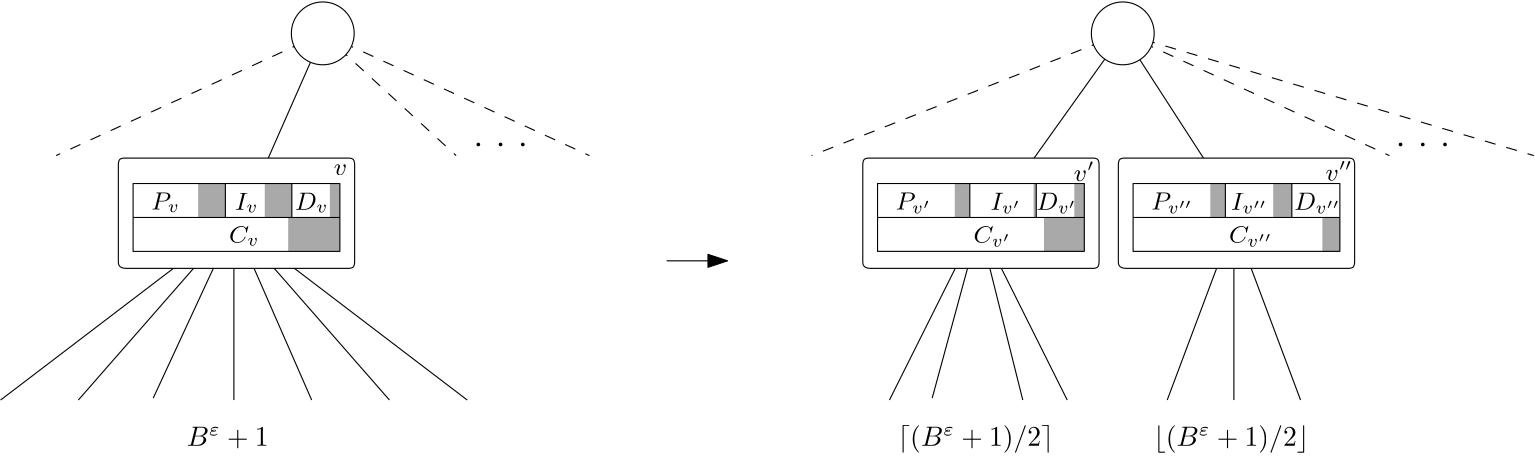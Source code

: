 <?xml version="1.0"?>
<!DOCTYPE ipe SYSTEM "ipe.dtd">
<ipe version="70107" creator="Ipe 7.2.2">
<info created="D:20160503183544" modified="D:20160531204839"/>
<ipestyle name="basic">
<symbol name="arrow/arc(spx)">
<path stroke="sym-stroke" fill="sym-stroke" pen="sym-pen">
0 0 m
-1 0.333 l
-1 -0.333 l
h
</path>
</symbol>
<symbol name="arrow/farc(spx)">
<path stroke="sym-stroke" fill="white" pen="sym-pen">
0 0 m
-1 0.333 l
-1 -0.333 l
h
</path>
</symbol>
<symbol name="arrow/ptarc(spx)">
<path stroke="sym-stroke" fill="sym-stroke" pen="sym-pen">
0 0 m
-1 0.333 l
-0.8 0 l
-1 -0.333 l
h
</path>
</symbol>
<symbol name="arrow/fptarc(spx)">
<path stroke="sym-stroke" fill="white" pen="sym-pen">
0 0 m
-1 0.333 l
-0.8 0 l
-1 -0.333 l
h
</path>
</symbol>
<symbol name="mark/circle(sx)" transformations="translations">
<path fill="sym-stroke">
0.6 0 0 0.6 0 0 e
0.4 0 0 0.4 0 0 e
</path>
</symbol>
<symbol name="mark/disk(sx)" transformations="translations">
<path fill="sym-stroke">
0.6 0 0 0.6 0 0 e
</path>
</symbol>
<symbol name="mark/fdisk(sfx)" transformations="translations">
<group>
<path fill="sym-fill">
0.5 0 0 0.5 0 0 e
</path>
<path fill="sym-stroke" fillrule="eofill">
0.6 0 0 0.6 0 0 e
0.4 0 0 0.4 0 0 e
</path>
</group>
</symbol>
<symbol name="mark/box(sx)" transformations="translations">
<path fill="sym-stroke" fillrule="eofill">
-0.6 -0.6 m
0.6 -0.6 l
0.6 0.6 l
-0.6 0.6 l
h
-0.4 -0.4 m
0.4 -0.4 l
0.4 0.4 l
-0.4 0.4 l
h
</path>
</symbol>
<symbol name="mark/square(sx)" transformations="translations">
<path fill="sym-stroke">
-0.6 -0.6 m
0.6 -0.6 l
0.6 0.6 l
-0.6 0.6 l
h
</path>
</symbol>
<symbol name="mark/fsquare(sfx)" transformations="translations">
<group>
<path fill="sym-fill">
-0.5 -0.5 m
0.5 -0.5 l
0.5 0.5 l
-0.5 0.5 l
h
</path>
<path fill="sym-stroke" fillrule="eofill">
-0.6 -0.6 m
0.6 -0.6 l
0.6 0.6 l
-0.6 0.6 l
h
-0.4 -0.4 m
0.4 -0.4 l
0.4 0.4 l
-0.4 0.4 l
h
</path>
</group>
</symbol>
<symbol name="mark/cross(sx)" transformations="translations">
<group>
<path fill="sym-stroke">
-0.43 -0.57 m
0.57 0.43 l
0.43 0.57 l
-0.57 -0.43 l
h
</path>
<path fill="sym-stroke">
-0.43 0.57 m
0.57 -0.43 l
0.43 -0.57 l
-0.57 0.43 l
h
</path>
</group>
</symbol>
<symbol name="arrow/fnormal(spx)">
<path stroke="sym-stroke" fill="white" pen="sym-pen">
0 0 m
-1 0.333 l
-1 -0.333 l
h
</path>
</symbol>
<symbol name="arrow/pointed(spx)">
<path stroke="sym-stroke" fill="sym-stroke" pen="sym-pen">
0 0 m
-1 0.333 l
-0.8 0 l
-1 -0.333 l
h
</path>
</symbol>
<symbol name="arrow/fpointed(spx)">
<path stroke="sym-stroke" fill="white" pen="sym-pen">
0 0 m
-1 0.333 l
-0.8 0 l
-1 -0.333 l
h
</path>
</symbol>
<symbol name="arrow/linear(spx)">
<path stroke="sym-stroke" pen="sym-pen">
-1 0.333 m
0 0 l
-1 -0.333 l
</path>
</symbol>
<symbol name="arrow/fdouble(spx)">
<path stroke="sym-stroke" fill="white" pen="sym-pen">
0 0 m
-1 0.333 l
-1 -0.333 l
h
-1 0 m
-2 0.333 l
-2 -0.333 l
h
</path>
</symbol>
<symbol name="arrow/double(spx)">
<path stroke="sym-stroke" fill="sym-stroke" pen="sym-pen">
0 0 m
-1 0.333 l
-1 -0.333 l
h
-1 0 m
-2 0.333 l
-2 -0.333 l
h
</path>
</symbol>
<pen name="heavier" value="0.8"/>
<pen name="fat" value="1.2"/>
<pen name="ultrafat" value="2"/>
<symbolsize name="large" value="5"/>
<symbolsize name="small" value="2"/>
<symbolsize name="tiny" value="1.1"/>
<arrowsize name="large" value="10"/>
<arrowsize name="small" value="5"/>
<arrowsize name="tiny" value="3"/>
<color name="red" value="1 0 0"/>
<color name="green" value="0 1 0"/>
<color name="blue" value="0 0 1"/>
<color name="yellow" value="1 1 0"/>
<color name="orange" value="1 0.647 0"/>
<color name="gold" value="1 0.843 0"/>
<color name="purple" value="0.627 0.125 0.941"/>
<color name="gray" value="0.745"/>
<color name="brown" value="0.647 0.165 0.165"/>
<color name="navy" value="0 0 0.502"/>
<color name="pink" value="1 0.753 0.796"/>
<color name="seagreen" value="0.18 0.545 0.341"/>
<color name="turquoise" value="0.251 0.878 0.816"/>
<color name="violet" value="0.933 0.51 0.933"/>
<color name="darkblue" value="0 0 0.545"/>
<color name="darkcyan" value="0 0.545 0.545"/>
<color name="darkgray" value="0.663"/>
<color name="darkgreen" value="0 0.392 0"/>
<color name="darkmagenta" value="0.545 0 0.545"/>
<color name="darkorange" value="1 0.549 0"/>
<color name="darkred" value="0.545 0 0"/>
<color name="lightblue" value="0.678 0.847 0.902"/>
<color name="lightcyan" value="0.878 1 1"/>
<color name="lightgray" value="0.827"/>
<color name="lightgreen" value="0.565 0.933 0.565"/>
<color name="lightyellow" value="1 1 0.878"/>
<dashstyle name="dashed" value="[4] 0"/>
<dashstyle name="dotted" value="[1 3] 0"/>
<dashstyle name="dash dotted" value="[4 2 1 2] 0"/>
<dashstyle name="dash dot dotted" value="[4 2 1 2 1 2] 0"/>
<textsize name="large" value="\large"/>
<textsize name="Large" value="\Large"/>
<textsize name="LARGE" value="\LARGE"/>
<textsize name="huge" value="\huge"/>
<textsize name="Huge" value="\Huge"/>
<textsize name="small" value="\small"/>
<textsize name="footnote" value="\footnotesize"/>
<textsize name="tiny" value="\tiny"/>
<textstyle name="center" begin="\begin{center}" end="\end{center}"/>
<textstyle name="itemize" begin="\begin{itemize}" end="\end{itemize}"/>
<textstyle name="item" begin="\begin{itemize}\item{}" end="\end{itemize}"/>
<gridsize name="4 pts" value="4"/>
<gridsize name="8 pts (~3 mm)" value="8"/>
<gridsize name="16 pts (~6 mm)" value="16"/>
<gridsize name="32 pts (~12 mm)" value="32"/>
<gridsize name="10 pts (~3.5 mm)" value="10"/>
<gridsize name="20 pts (~7 mm)" value="20"/>
<gridsize name="14 pts (~5 mm)" value="14"/>
<gridsize name="28 pts (~10 mm)" value="28"/>
<gridsize name="56 pts (~20 mm)" value="56"/>
<anglesize name="90 deg" value="90"/>
<anglesize name="60 deg" value="60"/>
<anglesize name="45 deg" value="45"/>
<anglesize name="30 deg" value="30"/>
<anglesize name="22.5 deg" value="22.5"/>
<opacity name="10%" value="0.1"/>
<opacity name="30%" value="0.3"/>
<opacity name="50%" value="0.5"/>
<opacity name="75%" value="0.75"/>
<tiling name="falling" angle="-60" step="4" width="1"/>
<tiling name="rising" angle="30" step="4" width="1"/>
</ipestyle>
<page>
<layer name="alpha"/>
<view layers="alpha" active="alpha"/>
<path layer="alpha" matrix="0.259751 0 0 0.774228 12.1539 -51.975" stroke="black">
404 772 m
288 688 l
288 688 l
</path>
<path matrix="1.09296 0 0 1.05882 0.757 -232.235" stroke="black" rarrow="normal/normal">
268 720 m
248 720 l
248 720 l
</path>
<path matrix="0.746315 0 0 1.05882 31.722 -256.235" stroke="black">
116 756 m
156 820 l
156 820 l
</path>
<path matrix="1 0 0 1 -36 0" stroke="black">
152 544 m
152 480 l
152 480 l
</path>
<path matrix="1.16667 0 0 1 -61.3333 0" stroke="black">
152 544 m
176 480 l
176 480 l
</path>
<path matrix="1 0 0 1 -36 0" stroke="black">
152 544 m
96 480 l
96 480 l
</path>
<path matrix="1 0 0 1 -36 0" stroke="black">
152 544 m
208 480 l
208 480 l
</path>
<path matrix="1 0 0 1 -36 0" stroke="black" fill="white" dash="dashed">
184 612 m
88 568 l
88 568 l
</path>
<path matrix="1 0 0 1 -36 0" stroke="black" fill="white" dash="dashed">
184 612 m
280 568 l
280 568 l
</path>
<path matrix="1 0 0 1 -36 0" stroke="black" fill="white" dash="dashed">
184 612 m
232 568 l
232 568 l
</path>
<path matrix="1 0 0 1 52 132" stroke="black" fill="white">
11.3137 0 0 11.3137 96 480 e
</path>
<use matrix="1 0 0 1 -32 0" name="mark/disk(sx)" pos="236 572" size="tiny" stroke="black"/>
<use matrix="1 0 0 1 -24 0" name="mark/disk(sx)" pos="236 572" size="tiny" stroke="black"/>
<use matrix="1 0 0 1 -16 0" name="mark/disk(sx)" pos="236 572" size="tiny" stroke="black"/>
<path matrix="0.152613 0 0 0.774228 323.438 -51.975" stroke="black">
404 772 m
288 688 l
288 688 l
</path>
<text matrix="0.746315 0 0 1.05882 -41.292 -332.706" transformations="translations" pos="188 752" stroke="black" type="label" width="29.477" height="6.808" depth="0.83" valign="baseline">$B^\varepsilon+1$</text>
<path matrix="1.21063 0 0 1.05882 247.289 -256.235" stroke="black">
116 756 m
156 820 l
156 820 l
</path>
<path matrix="0.666659 0 0 1 282.668 0" stroke="black">
152 544 m
176 480 l
176 480 l
</path>
<path matrix="0.571429 0 0 1 297.143 0" stroke="black">
152 544 m
96 480 l
96 480 l
</path>
<path matrix="0.571429 0 0 1 297.143 0" stroke="black">
152 544 m
208 480 l
208 480 l
</path>
<path matrix="0.708897 0 0 0.827086 180.772 -25.09" stroke="black" fill="white">
232 668 m
228 668
228 672
228 672
228 712
228 712
228 716
232 716
232 716
344 716
344 716
348 716
348 712
348 712
348 672
348 672
348 668
344 668
344 668
232 668
232 668 c
</path>
<path matrix="1.81345 0 0 0.763467 269.821 69.325" fill="darkgray">
76 624 m
76 608 l
84 608 l
84 624 l
h
</path>
<text matrix="0.664586 0 0 0.763467 229.636 15.1749" transformations="translations" pos="284 712" stroke="black" type="label" width="7.482" height="7.13" depth="0" valign="baseline" size="small">$v&apos;$</text>
<text matrix="0.664586 0 0 0.763467 193.532 17.41" transformations="translations" pos="284 680" stroke="black" type="label" width="13.721" height="6.132" depth="1.39" valign="baseline" size="small">$C_{v&apos;}$</text>
<path matrix="1.16667 0 0 1 221.333 0" stroke="black" fill="white" dash="dashed">
184 612 m
88 568 l
88 568 l
</path>
<path matrix="1.54167 0 0 1 152.333 0" stroke="black" fill="white" dash="dashed">
184 612 m
280 568 l
280 568 l
</path>
<path stroke="black" fill="white">
116 544 m
32 480 l
32 480 l
</path>
<path stroke="black" fill="white">
116 544 m
200 480 l
200 480 l
</path>
<path matrix="0.708897 0 0 0.827086 -87.2275 -25.09" stroke="black" fill="white">
232 668 m
228 668
228 672
228 672
228 712
228 712
228 716
232 716
232 716
344 716
344 716
348 716
348 712
348 712
348 672
348 672
348 668
344 668
344 668
232 668
232 668 c
</path>
<path matrix="2.32606 0 0 0.763467 -41.2382 69.325" fill="darkgray">
76 624 m
76 608 l
84 608 l
84 624 l
h
</path>
<text matrix="0.664586 0 0 0.763467 -36.7685 17.351" transformations="translations" pos="284 712" stroke="black" type="label" width="4.798" height="3.861" depth="0" valign="baseline" size="small">$v$</text>
<text matrix="0.664586 0 0 0.763467 -74.4677 17.41" transformations="translations" pos="284 680" stroke="black" type="label" width="11.026" height="6.133" depth="0.99" valign="baseline" size="small">$C_{v}$</text>
<path stroke="black" fill="white">
436 612 m
480 544 l
480 544 l
</path>
<path stroke="black" fill="white">
476 544 m
476 480 l
476 480 l
</path>
<path stroke="black" fill="white">
476 544 m
452 480 l
452 480 l
</path>
<path stroke="black" fill="white">
476 544 m
500 480 l
500 480 l
</path>
<path matrix="0.708897 0 0 0.827086 272.772 -25.09" stroke="black" fill="white">
232 668 m
228 668
228 672
228 672
228 712
228 712
228 716
232 716
232 716
344 716
344 716
348 716
348 712
348 712
348 672
348 672
348 668
344 668
344 668
232 668
232 668 c
</path>
<path matrix="0.788257 0 0 0.763467 447.937 69.325" fill="darkgray">
76 624 m
76 608 l
84 608 l
84 624 l
h
</path>
<text matrix="0.664586 0 0 0.763467 320.274 15.3423" transformations="translations" pos="284 712" stroke="black" type="label" width="9.669" height="7.13" depth="0" valign="baseline" size="small">$v&apos;&apos;$</text>
<text matrix="0.664586 0 0 0.763467 285.532 17.41" transformations="translations" pos="284 680" stroke="black" type="label" width="15.918" height="6.132" depth="1.39" valign="baseline" size="small">$C_{v&apos;&apos;}$</text>
<path matrix="1 0 0 1 252 0" stroke="black" fill="white" dash="dashed">
184 612 m
280 568 l
280 568 l
</path>
<use matrix="1 0 0 1 300 0" name="mark/disk(sx)" pos="236 572" size="tiny" stroke="black"/>
<use matrix="1 0 0 1 308 0" name="mark/disk(sx)" pos="236 572" size="tiny" stroke="black"/>
<use matrix="1 0 0 1 316 0" name="mark/disk(sx)" pos="236 572" size="tiny" stroke="black"/>
<path matrix="1 0 0 1 340 132" stroke="black" fill="white">
11.3137 0 0 11.3137 96 480 e
</path>
<path matrix="1.22713 0 0 0.763467 9.85415 81.5412" fill="darkgray">
76 624 m
76 608 l
84 608 l
84 624 l
h
</path>
<path matrix="1.22713 0 0 0.763467 33.8542 81.5412" fill="darkgray">
76 624 m
76 608 l
84 608 l
84 624 l
h
</path>
<path matrix="0.450589 0 0 0.763467 116.302 81.5412" fill="darkgray">
76 624 m
76 608 l
84 608 l
84 624 l
h
</path>
<path matrix="0.775354 0 0 0.763467 -56.7455 -40.6135" stroke="black">
176 784 m
176 752 l
272 752 l
272 784 l
h
</path>
<path matrix="0.664586 0 0 0.763467 -57.2012 -52.8295" stroke="black">
256 800 m
256 784 l
</path>
<path matrix="0.664586 0 0 0.763467 -54.5428 -52.8295" stroke="black">
288 800 m
288 784 l
</path>
<text matrix="0.664586 0 0 0.763467 -102.468 29.4095" transformations="translations" pos="284 680" stroke="black" type="label" width="10.332" height="6.133" depth="0.99" valign="baseline" size="small">$P_{v}$</text>
<text matrix="0.664586 0 0 0.763467 -72.3222 29.3841" transformations="translations" pos="284 680" stroke="black" type="label" width="8.477" height="6.133" depth="0.99" valign="baseline" size="small">$I_{v}$</text>
<text matrix="0.664586 0 0 0.763467 -50.7193 29.3646" transformations="translations" pos="284 680" stroke="black" type="label" width="12.048" height="6.133" depth="0.99" valign="baseline" size="small">$D_{v}$</text>
<path matrix="0.775354 0 0 0.763467 -93.9057 -52.8291" stroke="black">
224 784 m
320 784 l
</path>
<path matrix="0.677653 0 0 0.763467 324.01 81.5412" fill="darkgray">
76 624 m
76 608 l
84 608 l
84 624 l
h
</path>
<path matrix="0.450589 0 0 0.763467 384.302 81.5412" fill="darkgray">
76 624 m
76 608 l
84 608 l
84 624 l
h
</path>
<text matrix="0.664586 0 0 0.763467 165.532 29.4095" transformations="translations" pos="284 680" stroke="black" type="label" width="13.027" height="6.132" depth="1.39" valign="baseline" size="small">$P_{v&apos;}$</text>
<text matrix="0.664586 0 0 0.763467 199.678 29.3841" transformations="translations" pos="284 680" stroke="black" type="label" width="11.172" height="6.132" depth="1.39" valign="baseline" size="small">$I_{v&apos;}$</text>
<text matrix="0.664586 0 0 0.763467 216.206 29.3646" transformations="translations" pos="284 680" stroke="black" type="label" width="14.742" height="6.132" depth="1.39" valign="baseline" size="small">$D_{v&apos;}$</text>
<text matrix="0.664586 0 0 0.763467 257.532 29.4095" transformations="translations" pos="284 680" stroke="black" type="label" width="15.224" height="6.132" depth="1.39" valign="baseline" size="small">$P_{v&apos;&apos;}$</text>
<text matrix="0.664586 0 0 0.763467 286.248 29.3841" transformations="translations" pos="284 680" stroke="black" type="label" width="13.368" height="6.132" depth="1.39" valign="baseline" size="small">$I_{v&apos;&apos;}$</text>
<text matrix="0.664586 0 0 0.763467 309.011 29.3646" transformations="translations" pos="284 680" stroke="black" type="label" width="16.939" height="6.132" depth="1.39" valign="baseline" size="small">$D_{v&apos;&apos;}$</text>
<path matrix="0.128181 0 0 0.763467 394.166 81.5412" fill="darkgray">
76 624 m
76 608 l
84 608 l
84 624 l
h
</path>
<path matrix="0.664586 0 0 0.763467 210.799 -52.8295" stroke="black">
256 800 m
256 784 l
</path>
<path matrix="0.664586 0 0 0.763467 213.457 -52.8295" stroke="black">
288 800 m
288 784 l
</path>
<path matrix="0.775354 0 0 0.763467 174.038 -52.8292" stroke="black">
224 784 m
320 784 l
</path>
<path matrix="0.775354 0 0 0.763467 211.255 -40.6133" stroke="black">
176 784 m
176 752 l
272 752 l
272 784 l
h
</path>
<path matrix="0.677653 0 0 0.763467 416.01 81.5415" fill="darkgray">
76 624 m
76 608 l
84 608 l
84 624 l
h
</path>
<path matrix="0.847599 0 0 0.763467 425.735 81.5415" fill="darkgray">
76 624 m
76 608 l
84 608 l
84 624 l
h
</path>
<path matrix="0.775354 0 0 0.763467 303.255 -40.6126" stroke="black">
176 784 m
176 752 l
272 752 l
272 784 l
h
</path>
<path matrix="0.775354 0 0 0.763467 266.038 -52.8286" stroke="black">
224 784 m
320 784 l
</path>
<path matrix="0.664586 0 0 0.763467 302.799 -52.8291" stroke="black">
256 800 m
256 784 l
</path>
<path matrix="0.664586 0 0 0.763467 305.457 -52.8291" stroke="black">
288 800 m
288 784 l
</path>
<text matrix="0.746315 0 0 1.05882 214.708 -332.706" transformations="translations" pos="188 752" stroke="black" type="label" width="56.044" height="7.473" depth="2.49" valign="baseline">$\lceil (B^\varepsilon+1)/2 \rceil$</text>
<text matrix="0.746315 0 0 1.05882 306.708 -332.706" transformations="translations" pos="188 752" stroke="black" type="label" width="56.044" height="7.473" depth="2.49" valign="baseline">$\lfloor (B^\varepsilon+1)/2 \rfloor$</text>
</page>
</ipe>
